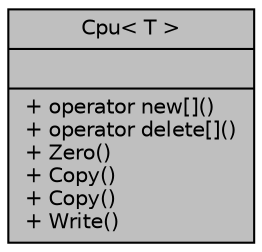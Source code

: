 digraph "Cpu&lt; T &gt;"
{
 // INTERACTIVE_SVG=YES
  bgcolor="transparent";
  edge [fontname="Helvetica",fontsize="10",labelfontname="Helvetica",labelfontsize="10"];
  node [fontname="Helvetica",fontsize="10",shape=record];
  Node27 [label="{Cpu\< T \>\n||+ operator new[]()\l+ operator delete[]()\l+ Zero()\l+ Copy()\l+ Copy()\l+ Write()\l}",height=0.2,width=0.4,color="black", fillcolor="grey75", style="filled", fontcolor="black"];
}
